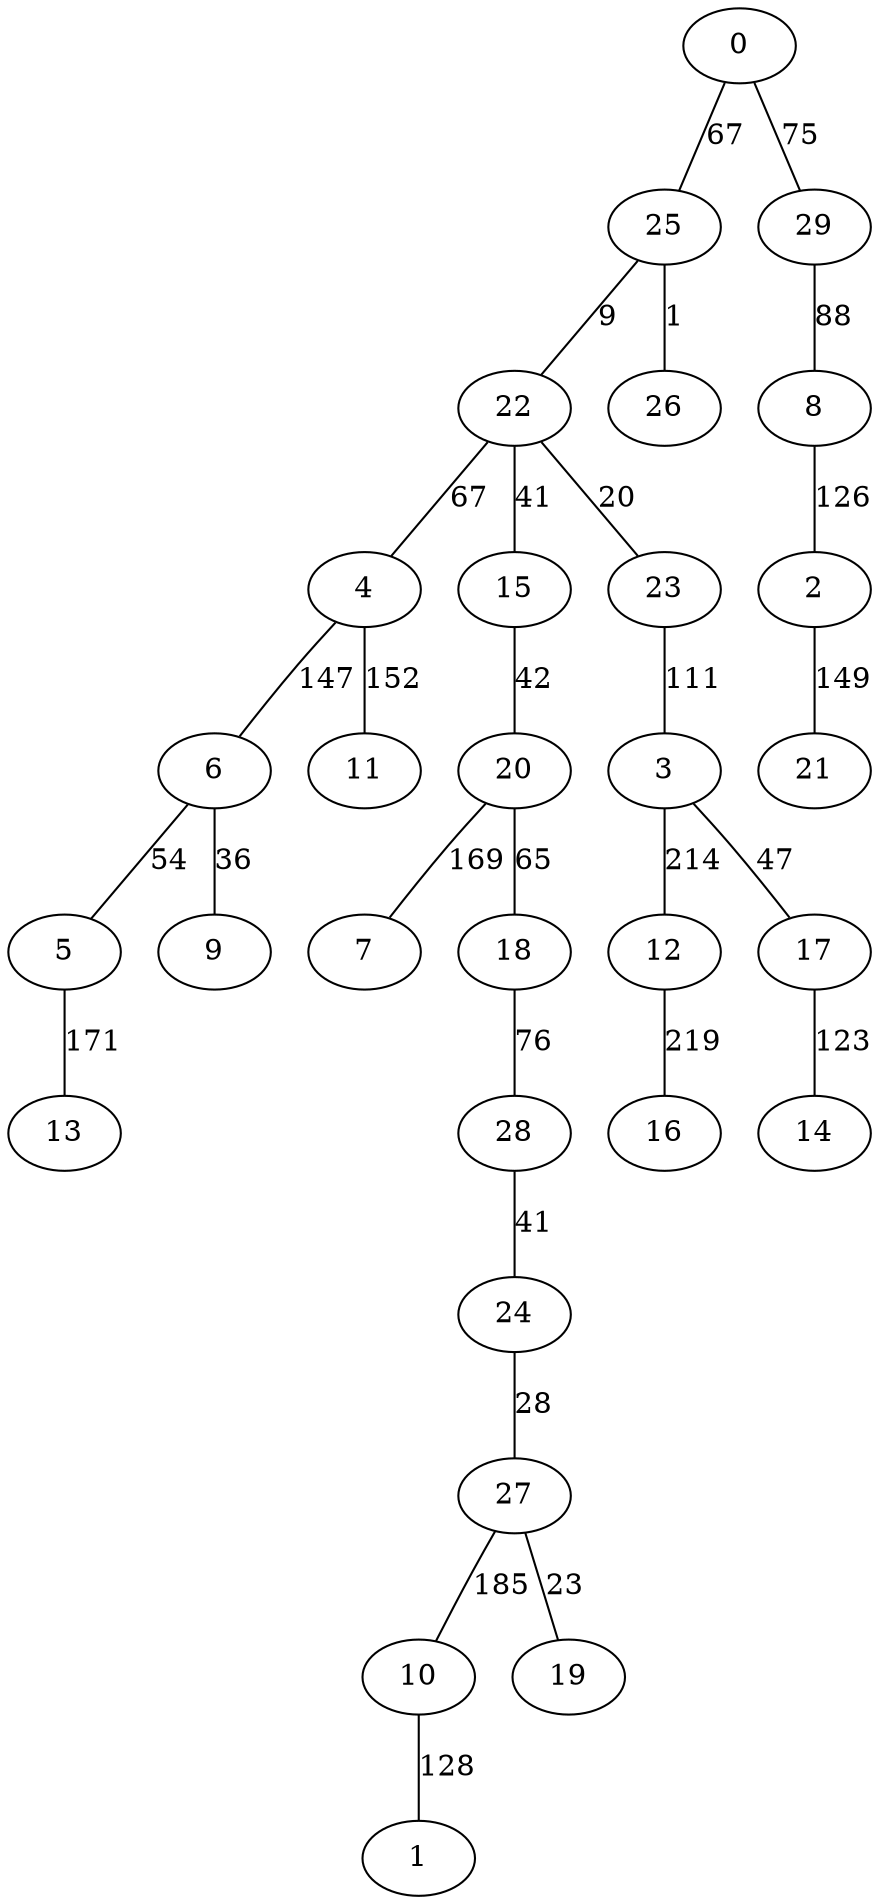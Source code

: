 strict graph G {
0;
1;
2;
3;
4;
5;
6;
7;
8;
9;
10;
11;
12;
13;
14;
15;
16;
17;
18;
19;
20;
21;
22;
23;
24;
25;
26;
27;
28;
29;
8 -- 2  [label=126];
15 -- 20  [label=42];
25 -- 22  [label=9];
23 -- 3  [label=111];
10 -- 1  [label=128];
28 -- 24  [label=41];
3 -- 17  [label=47];
4 -- 11  [label=152];
29 -- 8  [label=88];
22 -- 4  [label=67];
4 -- 6  [label=147];
6 -- 9  [label=36];
22 -- 15  [label=41];
12 -- 16  [label=219];
20 -- 7  [label=169];
22 -- 23  [label=20];
18 -- 28  [label=76];
0 -- 25  [label=67];
3 -- 12  [label=214];
27 -- 19  [label=23];
24 -- 27  [label=28];
17 -- 14  [label=123];
6 -- 5  [label=54];
2 -- 21  [label=149];
25 -- 26  [label=1];
27 -- 10  [label=185];
0 -- 29  [label=75];
5 -- 13  [label=171];
20 -- 18  [label=65];
}

